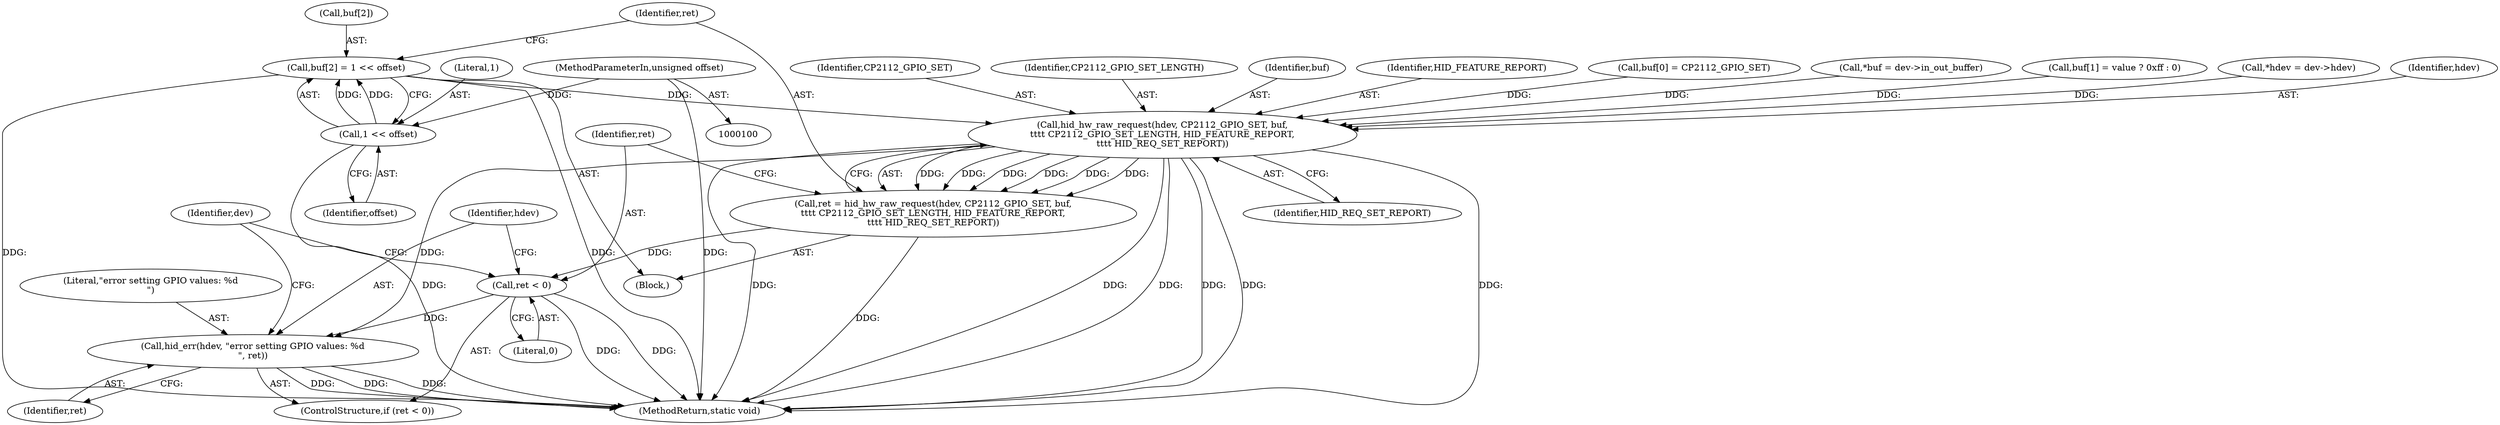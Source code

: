 digraph "0_linux_7a7b5df84b6b4e5d599c7289526eed96541a0654_2@array" {
"1000143" [label="(Call,buf[2] = 1 << offset)"];
"1000147" [label="(Call,1 << offset)"];
"1000102" [label="(MethodParameterIn,unsigned offset)"];
"1000152" [label="(Call,hid_hw_raw_request(hdev, CP2112_GPIO_SET, buf,\n\t\t\t\t CP2112_GPIO_SET_LENGTH, HID_FEATURE_REPORT,\n\t\t\t\t HID_REQ_SET_REPORT))"];
"1000150" [label="(Call,ret = hid_hw_raw_request(hdev, CP2112_GPIO_SET, buf,\n\t\t\t\t CP2112_GPIO_SET_LENGTH, HID_FEATURE_REPORT,\n\t\t\t\t HID_REQ_SET_REPORT))"];
"1000160" [label="(Call,ret < 0)"];
"1000163" [label="(Call,hid_err(hdev, \"error setting GPIO values: %d\n\", ret))"];
"1000173" [label="(MethodReturn,static void)"];
"1000143" [label="(Call,buf[2] = 1 << offset)"];
"1000161" [label="(Identifier,ret)"];
"1000156" [label="(Identifier,CP2112_GPIO_SET_LENGTH)"];
"1000150" [label="(Call,ret = hid_hw_raw_request(hdev, CP2112_GPIO_SET, buf,\n\t\t\t\t CP2112_GPIO_SET_LENGTH, HID_FEATURE_REPORT,\n\t\t\t\t HID_REQ_SET_REPORT))"];
"1000152" [label="(Call,hid_hw_raw_request(hdev, CP2112_GPIO_SET, buf,\n\t\t\t\t CP2112_GPIO_SET_LENGTH, HID_FEATURE_REPORT,\n\t\t\t\t HID_REQ_SET_REPORT))"];
"1000155" [label="(Identifier,buf)"];
"1000166" [label="(Identifier,ret)"];
"1000164" [label="(Identifier,hdev)"];
"1000159" [label="(ControlStructure,if (ret < 0))"];
"1000162" [label="(Literal,0)"];
"1000157" [label="(Identifier,HID_FEATURE_REPORT)"];
"1000144" [label="(Call,buf[2])"];
"1000130" [label="(Call,buf[0] = CP2112_GPIO_SET)"];
"1000117" [label="(Call,*buf = dev->in_out_buffer)"];
"1000135" [label="(Call,buf[1] = value ? 0xff : 0)"];
"1000170" [label="(Identifier,dev)"];
"1000111" [label="(Call,*hdev = dev->hdev)"];
"1000158" [label="(Identifier,HID_REQ_SET_REPORT)"];
"1000148" [label="(Literal,1)"];
"1000149" [label="(Identifier,offset)"];
"1000102" [label="(MethodParameterIn,unsigned offset)"];
"1000153" [label="(Identifier,hdev)"];
"1000163" [label="(Call,hid_err(hdev, \"error setting GPIO values: %d\n\", ret))"];
"1000154" [label="(Identifier,CP2112_GPIO_SET)"];
"1000147" [label="(Call,1 << offset)"];
"1000160" [label="(Call,ret < 0)"];
"1000104" [label="(Block,)"];
"1000151" [label="(Identifier,ret)"];
"1000165" [label="(Literal,\"error setting GPIO values: %d\n\")"];
"1000143" -> "1000104"  [label="AST: "];
"1000143" -> "1000147"  [label="CFG: "];
"1000144" -> "1000143"  [label="AST: "];
"1000147" -> "1000143"  [label="AST: "];
"1000151" -> "1000143"  [label="CFG: "];
"1000143" -> "1000173"  [label="DDG: "];
"1000143" -> "1000173"  [label="DDG: "];
"1000147" -> "1000143"  [label="DDG: "];
"1000147" -> "1000143"  [label="DDG: "];
"1000143" -> "1000152"  [label="DDG: "];
"1000147" -> "1000149"  [label="CFG: "];
"1000148" -> "1000147"  [label="AST: "];
"1000149" -> "1000147"  [label="AST: "];
"1000147" -> "1000173"  [label="DDG: "];
"1000102" -> "1000147"  [label="DDG: "];
"1000102" -> "1000100"  [label="AST: "];
"1000102" -> "1000173"  [label="DDG: "];
"1000152" -> "1000150"  [label="AST: "];
"1000152" -> "1000158"  [label="CFG: "];
"1000153" -> "1000152"  [label="AST: "];
"1000154" -> "1000152"  [label="AST: "];
"1000155" -> "1000152"  [label="AST: "];
"1000156" -> "1000152"  [label="AST: "];
"1000157" -> "1000152"  [label="AST: "];
"1000158" -> "1000152"  [label="AST: "];
"1000150" -> "1000152"  [label="CFG: "];
"1000152" -> "1000173"  [label="DDG: "];
"1000152" -> "1000173"  [label="DDG: "];
"1000152" -> "1000173"  [label="DDG: "];
"1000152" -> "1000173"  [label="DDG: "];
"1000152" -> "1000173"  [label="DDG: "];
"1000152" -> "1000173"  [label="DDG: "];
"1000152" -> "1000150"  [label="DDG: "];
"1000152" -> "1000150"  [label="DDG: "];
"1000152" -> "1000150"  [label="DDG: "];
"1000152" -> "1000150"  [label="DDG: "];
"1000152" -> "1000150"  [label="DDG: "];
"1000152" -> "1000150"  [label="DDG: "];
"1000111" -> "1000152"  [label="DDG: "];
"1000117" -> "1000152"  [label="DDG: "];
"1000135" -> "1000152"  [label="DDG: "];
"1000130" -> "1000152"  [label="DDG: "];
"1000152" -> "1000163"  [label="DDG: "];
"1000150" -> "1000104"  [label="AST: "];
"1000151" -> "1000150"  [label="AST: "];
"1000161" -> "1000150"  [label="CFG: "];
"1000150" -> "1000173"  [label="DDG: "];
"1000150" -> "1000160"  [label="DDG: "];
"1000160" -> "1000159"  [label="AST: "];
"1000160" -> "1000162"  [label="CFG: "];
"1000161" -> "1000160"  [label="AST: "];
"1000162" -> "1000160"  [label="AST: "];
"1000164" -> "1000160"  [label="CFG: "];
"1000170" -> "1000160"  [label="CFG: "];
"1000160" -> "1000173"  [label="DDG: "];
"1000160" -> "1000173"  [label="DDG: "];
"1000160" -> "1000163"  [label="DDG: "];
"1000163" -> "1000159"  [label="AST: "];
"1000163" -> "1000166"  [label="CFG: "];
"1000164" -> "1000163"  [label="AST: "];
"1000165" -> "1000163"  [label="AST: "];
"1000166" -> "1000163"  [label="AST: "];
"1000170" -> "1000163"  [label="CFG: "];
"1000163" -> "1000173"  [label="DDG: "];
"1000163" -> "1000173"  [label="DDG: "];
"1000163" -> "1000173"  [label="DDG: "];
}
